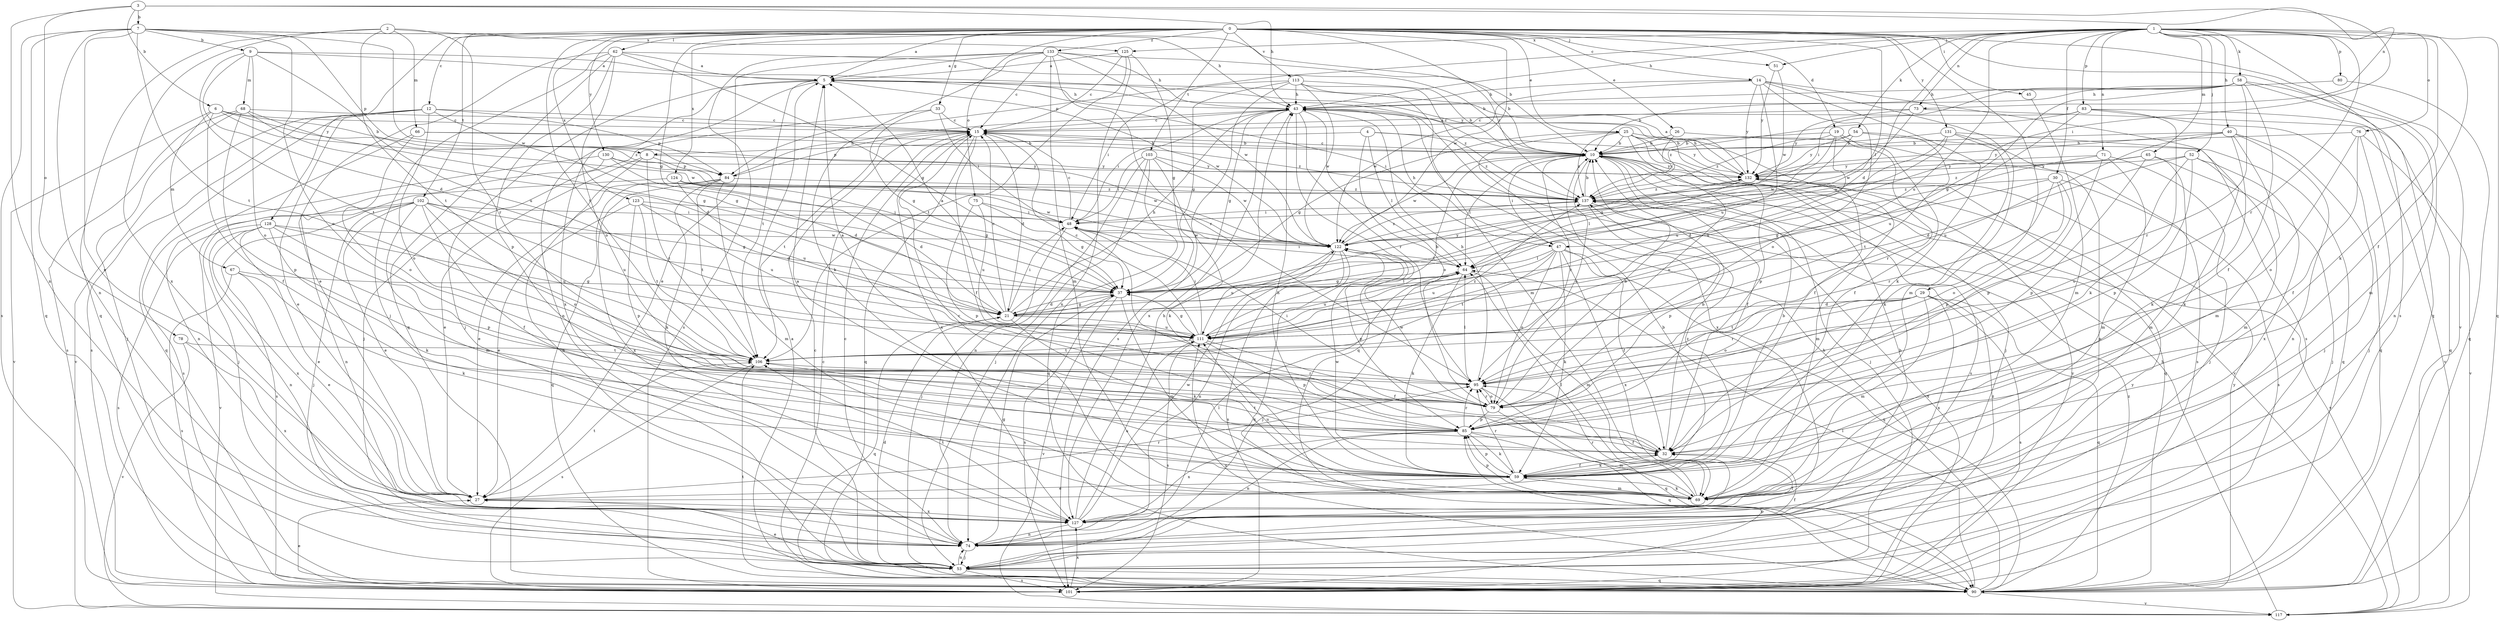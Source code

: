 strict digraph  {
0;
1;
2;
3;
4;
5;
6;
7;
8;
9;
10;
12;
14;
15;
19;
21;
25;
26;
27;
29;
30;
32;
33;
37;
40;
43;
45;
47;
48;
51;
52;
53;
54;
58;
59;
62;
64;
65;
66;
67;
68;
69;
71;
73;
74;
75;
76;
78;
79;
80;
83;
84;
85;
90;
95;
101;
102;
103;
106;
111;
113;
117;
122;
123;
124;
125;
127;
128;
130;
131;
132;
133;
137;
0 -> 5  [label=a];
0 -> 12  [label=c];
0 -> 14  [label=c];
0 -> 19  [label=d];
0 -> 25  [label=e];
0 -> 26  [label=e];
0 -> 29  [label=f];
0 -> 33  [label=g];
0 -> 37  [label=g];
0 -> 45  [label=i];
0 -> 51  [label=j];
0 -> 62  [label=l];
0 -> 64  [label=l];
0 -> 75  [label=o];
0 -> 90  [label=q];
0 -> 102  [label=t];
0 -> 103  [label=t];
0 -> 106  [label=t];
0 -> 113  [label=v];
0 -> 117  [label=v];
0 -> 122  [label=w];
0 -> 123  [label=x];
0 -> 124  [label=x];
0 -> 128  [label=y];
0 -> 130  [label=y];
0 -> 131  [label=y];
0 -> 133  [label=z];
0 -> 137  [label=z];
1 -> 21  [label=d];
1 -> 30  [label=f];
1 -> 32  [label=f];
1 -> 40  [label=h];
1 -> 43  [label=h];
1 -> 51  [label=j];
1 -> 52  [label=j];
1 -> 54  [label=k];
1 -> 58  [label=k];
1 -> 59  [label=k];
1 -> 65  [label=m];
1 -> 71  [label=n];
1 -> 73  [label=n];
1 -> 76  [label=o];
1 -> 80  [label=p];
1 -> 83  [label=p];
1 -> 84  [label=p];
1 -> 90  [label=q];
1 -> 95  [label=r];
1 -> 101  [label=s];
1 -> 111  [label=u];
1 -> 125  [label=x];
2 -> 66  [label=m];
2 -> 90  [label=q];
2 -> 95  [label=r];
2 -> 106  [label=t];
2 -> 125  [label=x];
2 -> 127  [label=x];
3 -> 6  [label=b];
3 -> 7  [label=b];
3 -> 43  [label=h];
3 -> 47  [label=i];
3 -> 73  [label=n];
3 -> 74  [label=n];
3 -> 78  [label=o];
4 -> 8  [label=b];
4 -> 64  [label=l];
4 -> 79  [label=o];
4 -> 132  [label=y];
4 -> 137  [label=z];
5 -> 43  [label=h];
5 -> 47  [label=i];
5 -> 53  [label=j];
5 -> 74  [label=n];
5 -> 106  [label=t];
5 -> 122  [label=w];
5 -> 127  [label=x];
6 -> 8  [label=b];
6 -> 15  [label=c];
6 -> 32  [label=f];
6 -> 67  [label=m];
6 -> 117  [label=v];
6 -> 122  [label=w];
6 -> 137  [label=z];
7 -> 9  [label=b];
7 -> 10  [label=b];
7 -> 27  [label=e];
7 -> 43  [label=h];
7 -> 74  [label=n];
7 -> 79  [label=o];
7 -> 84  [label=p];
7 -> 90  [label=q];
7 -> 101  [label=s];
7 -> 106  [label=t];
7 -> 122  [label=w];
8 -> 27  [label=e];
8 -> 74  [label=n];
8 -> 84  [label=p];
8 -> 106  [label=t];
8 -> 132  [label=y];
9 -> 5  [label=a];
9 -> 21  [label=d];
9 -> 68  [label=m];
9 -> 79  [label=o];
9 -> 106  [label=t];
9 -> 111  [label=u];
9 -> 132  [label=y];
10 -> 5  [label=a];
10 -> 15  [label=c];
10 -> 32  [label=f];
10 -> 47  [label=i];
10 -> 53  [label=j];
10 -> 64  [label=l];
10 -> 79  [label=o];
10 -> 90  [label=q];
10 -> 95  [label=r];
10 -> 101  [label=s];
10 -> 122  [label=w];
10 -> 132  [label=y];
12 -> 15  [label=c];
12 -> 27  [label=e];
12 -> 37  [label=g];
12 -> 79  [label=o];
12 -> 84  [label=p];
12 -> 90  [label=q];
12 -> 101  [label=s];
12 -> 117  [label=v];
14 -> 43  [label=h];
14 -> 59  [label=k];
14 -> 69  [label=m];
14 -> 79  [label=o];
14 -> 101  [label=s];
14 -> 111  [label=u];
14 -> 122  [label=w];
14 -> 132  [label=y];
15 -> 10  [label=b];
15 -> 21  [label=d];
15 -> 32  [label=f];
15 -> 84  [label=p];
15 -> 90  [label=q];
15 -> 106  [label=t];
15 -> 127  [label=x];
19 -> 10  [label=b];
19 -> 32  [label=f];
19 -> 37  [label=g];
19 -> 95  [label=r];
19 -> 111  [label=u];
19 -> 137  [label=z];
21 -> 5  [label=a];
21 -> 15  [label=c];
21 -> 37  [label=g];
21 -> 43  [label=h];
21 -> 48  [label=i];
21 -> 59  [label=k];
21 -> 90  [label=q];
21 -> 111  [label=u];
25 -> 10  [label=b];
25 -> 32  [label=f];
25 -> 37  [label=g];
25 -> 53  [label=j];
25 -> 79  [label=o];
25 -> 85  [label=p];
25 -> 117  [label=v];
25 -> 127  [label=x];
25 -> 137  [label=z];
26 -> 10  [label=b];
26 -> 74  [label=n];
26 -> 137  [label=z];
27 -> 10  [label=b];
27 -> 95  [label=r];
27 -> 106  [label=t];
27 -> 127  [label=x];
29 -> 21  [label=d];
29 -> 69  [label=m];
29 -> 79  [label=o];
29 -> 90  [label=q];
29 -> 95  [label=r];
29 -> 101  [label=s];
29 -> 106  [label=t];
29 -> 127  [label=x];
30 -> 37  [label=g];
30 -> 79  [label=o];
30 -> 85  [label=p];
30 -> 95  [label=r];
30 -> 101  [label=s];
30 -> 137  [label=z];
32 -> 10  [label=b];
32 -> 48  [label=i];
32 -> 59  [label=k];
32 -> 106  [label=t];
33 -> 15  [label=c];
33 -> 37  [label=g];
33 -> 48  [label=i];
33 -> 53  [label=j];
37 -> 21  [label=d];
37 -> 64  [label=l];
37 -> 69  [label=m];
37 -> 101  [label=s];
37 -> 117  [label=v];
37 -> 132  [label=y];
40 -> 10  [label=b];
40 -> 53  [label=j];
40 -> 59  [label=k];
40 -> 69  [label=m];
40 -> 74  [label=n];
40 -> 111  [label=u];
40 -> 132  [label=y];
43 -> 15  [label=c];
43 -> 37  [label=g];
43 -> 48  [label=i];
43 -> 64  [label=l];
43 -> 90  [label=q];
43 -> 95  [label=r];
43 -> 127  [label=x];
45 -> 69  [label=m];
47 -> 32  [label=f];
47 -> 43  [label=h];
47 -> 59  [label=k];
47 -> 64  [label=l];
47 -> 79  [label=o];
47 -> 90  [label=q];
47 -> 106  [label=t];
47 -> 111  [label=u];
47 -> 127  [label=x];
48 -> 15  [label=c];
48 -> 53  [label=j];
48 -> 122  [label=w];
51 -> 122  [label=w];
51 -> 132  [label=y];
52 -> 21  [label=d];
52 -> 69  [label=m];
52 -> 79  [label=o];
52 -> 85  [label=p];
52 -> 127  [label=x];
52 -> 132  [label=y];
53 -> 15  [label=c];
53 -> 21  [label=d];
53 -> 27  [label=e];
53 -> 74  [label=n];
53 -> 90  [label=q];
53 -> 101  [label=s];
53 -> 132  [label=y];
54 -> 10  [label=b];
54 -> 59  [label=k];
54 -> 106  [label=t];
54 -> 122  [label=w];
54 -> 132  [label=y];
58 -> 10  [label=b];
58 -> 32  [label=f];
58 -> 37  [label=g];
58 -> 43  [label=h];
58 -> 48  [label=i];
58 -> 69  [label=m];
58 -> 74  [label=n];
58 -> 95  [label=r];
59 -> 5  [label=a];
59 -> 10  [label=b];
59 -> 27  [label=e];
59 -> 32  [label=f];
59 -> 43  [label=h];
59 -> 69  [label=m];
59 -> 85  [label=p];
59 -> 95  [label=r];
59 -> 122  [label=w];
59 -> 137  [label=z];
62 -> 5  [label=a];
62 -> 10  [label=b];
62 -> 27  [label=e];
62 -> 37  [label=g];
62 -> 53  [label=j];
62 -> 79  [label=o];
62 -> 85  [label=p];
62 -> 90  [label=q];
64 -> 37  [label=g];
64 -> 48  [label=i];
64 -> 53  [label=j];
64 -> 59  [label=k];
64 -> 69  [label=m];
64 -> 111  [label=u];
65 -> 53  [label=j];
65 -> 69  [label=m];
65 -> 85  [label=p];
65 -> 132  [label=y];
65 -> 137  [label=z];
66 -> 10  [label=b];
66 -> 74  [label=n];
66 -> 79  [label=o];
66 -> 137  [label=z];
67 -> 27  [label=e];
67 -> 37  [label=g];
67 -> 59  [label=k];
67 -> 101  [label=s];
68 -> 15  [label=c];
68 -> 21  [label=d];
68 -> 37  [label=g];
68 -> 53  [label=j];
68 -> 85  [label=p];
68 -> 101  [label=s];
69 -> 15  [label=c];
69 -> 59  [label=k];
69 -> 64  [label=l];
69 -> 85  [label=p];
69 -> 95  [label=r];
69 -> 111  [label=u];
71 -> 21  [label=d];
71 -> 53  [label=j];
71 -> 69  [label=m];
71 -> 85  [label=p];
71 -> 132  [label=y];
73 -> 15  [label=c];
73 -> 90  [label=q];
73 -> 122  [label=w];
73 -> 132  [label=y];
74 -> 10  [label=b];
74 -> 15  [label=c];
74 -> 32  [label=f];
74 -> 37  [label=g];
74 -> 53  [label=j];
74 -> 64  [label=l];
75 -> 37  [label=g];
75 -> 48  [label=i];
75 -> 85  [label=p];
75 -> 111  [label=u];
76 -> 10  [label=b];
76 -> 32  [label=f];
76 -> 53  [label=j];
76 -> 79  [label=o];
76 -> 117  [label=v];
78 -> 106  [label=t];
78 -> 117  [label=v];
78 -> 127  [label=x];
79 -> 10  [label=b];
79 -> 48  [label=i];
79 -> 85  [label=p];
79 -> 90  [label=q];
79 -> 95  [label=r];
79 -> 122  [label=w];
80 -> 43  [label=h];
80 -> 90  [label=q];
83 -> 15  [label=c];
83 -> 59  [label=k];
83 -> 90  [label=q];
83 -> 111  [label=u];
83 -> 117  [label=v];
83 -> 137  [label=z];
84 -> 27  [label=e];
84 -> 43  [label=h];
84 -> 59  [label=k];
84 -> 69  [label=m];
84 -> 90  [label=q];
84 -> 106  [label=t];
84 -> 127  [label=x];
84 -> 137  [label=z];
85 -> 32  [label=f];
85 -> 59  [label=k];
85 -> 69  [label=m];
85 -> 74  [label=n];
85 -> 95  [label=r];
85 -> 127  [label=x];
90 -> 5  [label=a];
90 -> 15  [label=c];
90 -> 43  [label=h];
90 -> 64  [label=l];
90 -> 106  [label=t];
90 -> 111  [label=u];
90 -> 117  [label=v];
90 -> 132  [label=y];
90 -> 137  [label=z];
95 -> 5  [label=a];
95 -> 43  [label=h];
95 -> 64  [label=l];
95 -> 79  [label=o];
95 -> 90  [label=q];
101 -> 27  [label=e];
101 -> 85  [label=p];
101 -> 127  [label=x];
101 -> 132  [label=y];
101 -> 137  [label=z];
102 -> 27  [label=e];
102 -> 32  [label=f];
102 -> 37  [label=g];
102 -> 48  [label=i];
102 -> 53  [label=j];
102 -> 69  [label=m];
102 -> 79  [label=o];
102 -> 101  [label=s];
102 -> 111  [label=u];
102 -> 117  [label=v];
103 -> 48  [label=i];
103 -> 53  [label=j];
103 -> 59  [label=k];
103 -> 74  [label=n];
103 -> 90  [label=q];
103 -> 122  [label=w];
103 -> 132  [label=y];
106 -> 95  [label=r];
106 -> 101  [label=s];
106 -> 137  [label=z];
111 -> 10  [label=b];
111 -> 15  [label=c];
111 -> 32  [label=f];
111 -> 37  [label=g];
111 -> 48  [label=i];
111 -> 85  [label=p];
111 -> 101  [label=s];
111 -> 106  [label=t];
113 -> 10  [label=b];
113 -> 37  [label=g];
113 -> 43  [label=h];
113 -> 48  [label=i];
113 -> 69  [label=m];
113 -> 101  [label=s];
113 -> 122  [label=w];
113 -> 137  [label=z];
117 -> 43  [label=h];
122 -> 64  [label=l];
122 -> 74  [label=n];
122 -> 85  [label=p];
122 -> 90  [label=q];
122 -> 101  [label=s];
122 -> 111  [label=u];
122 -> 137  [label=z];
123 -> 21  [label=d];
123 -> 27  [label=e];
123 -> 48  [label=i];
123 -> 85  [label=p];
123 -> 106  [label=t];
123 -> 111  [label=u];
124 -> 21  [label=d];
124 -> 37  [label=g];
124 -> 74  [label=n];
124 -> 111  [label=u];
124 -> 122  [label=w];
124 -> 137  [label=z];
125 -> 5  [label=a];
125 -> 15  [label=c];
125 -> 37  [label=g];
125 -> 74  [label=n];
125 -> 106  [label=t];
127 -> 32  [label=f];
127 -> 43  [label=h];
127 -> 74  [label=n];
127 -> 106  [label=t];
127 -> 111  [label=u];
127 -> 122  [label=w];
128 -> 27  [label=e];
128 -> 59  [label=k];
128 -> 74  [label=n];
128 -> 85  [label=p];
128 -> 101  [label=s];
128 -> 111  [label=u];
128 -> 122  [label=w];
128 -> 127  [label=x];
130 -> 21  [label=d];
130 -> 53  [label=j];
130 -> 101  [label=s];
130 -> 122  [label=w];
130 -> 132  [label=y];
131 -> 10  [label=b];
131 -> 59  [label=k];
131 -> 90  [label=q];
131 -> 101  [label=s];
131 -> 111  [label=u];
131 -> 122  [label=w];
132 -> 5  [label=a];
132 -> 43  [label=h];
132 -> 64  [label=l];
132 -> 69  [label=m];
132 -> 137  [label=z];
133 -> 5  [label=a];
133 -> 10  [label=b];
133 -> 15  [label=c];
133 -> 27  [label=e];
133 -> 43  [label=h];
133 -> 59  [label=k];
133 -> 69  [label=m];
133 -> 95  [label=r];
133 -> 101  [label=s];
133 -> 122  [label=w];
137 -> 10  [label=b];
137 -> 48  [label=i];
137 -> 85  [label=p];
137 -> 101  [label=s];
137 -> 117  [label=v];
}
